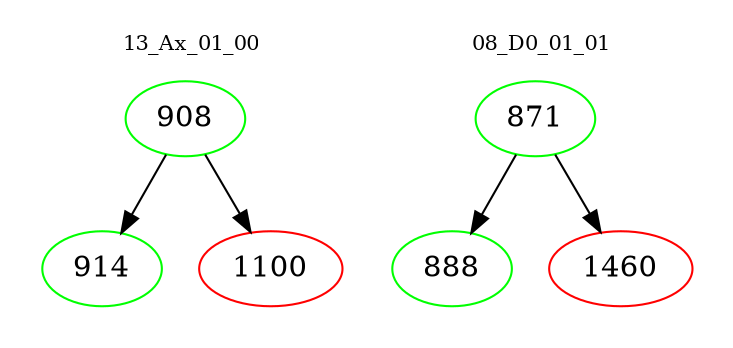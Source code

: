 digraph{
subgraph cluster_0 {
color = white
label = "13_Ax_01_00";
fontsize=10;
T0_908 [label="908", color="green"]
T0_908 -> T0_914 [color="black"]
T0_914 [label="914", color="green"]
T0_908 -> T0_1100 [color="black"]
T0_1100 [label="1100", color="red"]
}
subgraph cluster_1 {
color = white
label = "08_D0_01_01";
fontsize=10;
T1_871 [label="871", color="green"]
T1_871 -> T1_888 [color="black"]
T1_888 [label="888", color="green"]
T1_871 -> T1_1460 [color="black"]
T1_1460 [label="1460", color="red"]
}
}
